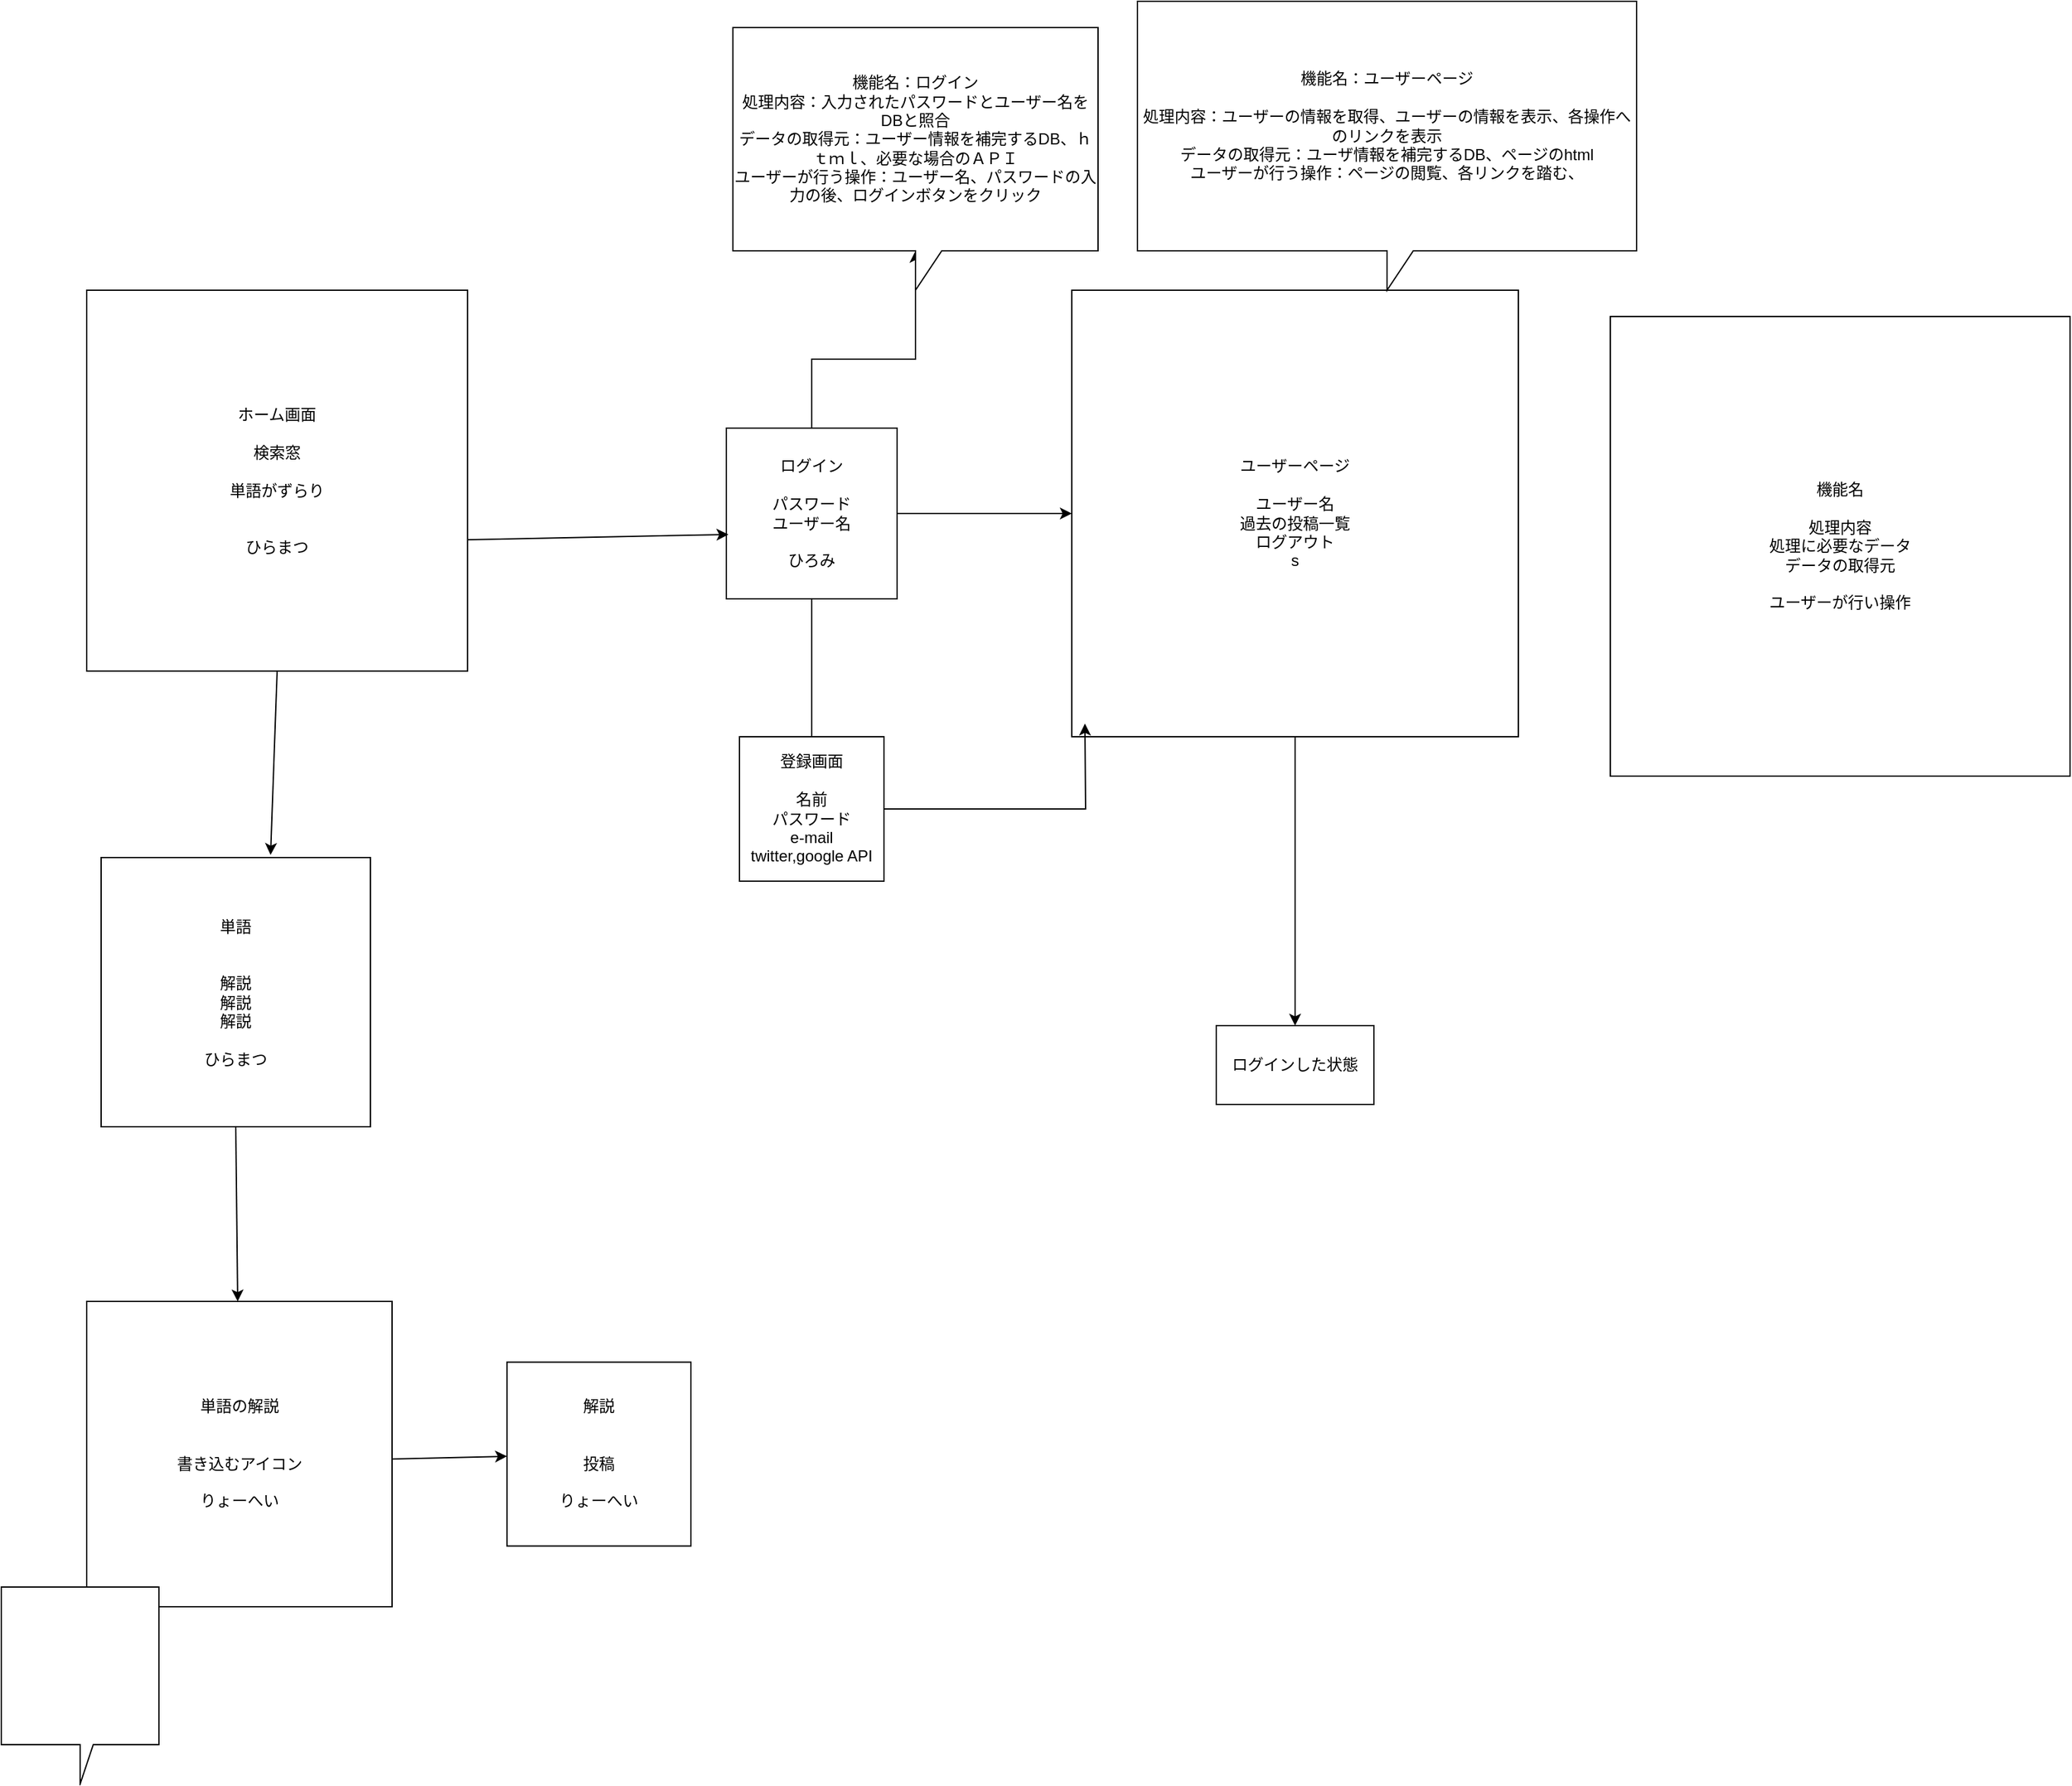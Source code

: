 <mxfile>
    <diagram id="L15tOZfDJ0sB663_3Ugt" name="ページ1">
        <mxGraphModel dx="923" dy="1925" grid="1" gridSize="10" guides="1" tooltips="1" connect="1" arrows="1" fold="1" page="1" pageScale="1" pageWidth="827" pageHeight="1169" math="0" shadow="0">
            <root>
                <mxCell id="0"/>
                <mxCell id="1" parent="0"/>
                <mxCell id="2" value="ホーム画面&lt;br&gt;&lt;br&gt;検索窓&lt;br&gt;&lt;br&gt;単語がずらり&lt;br&gt;&lt;br&gt;&lt;br&gt;ひらまつ" style="whiteSpace=wrap;html=1;aspect=fixed;" parent="1" vertex="1">
                    <mxGeometry x="210" y="50" width="290" height="290" as="geometry"/>
                </mxCell>
                <mxCell id="4" value="" style="endArrow=classic;html=1;exitX=0.5;exitY=1;exitDx=0;exitDy=0;" parent="1" source="2" edge="1">
                    <mxGeometry width="50" height="50" relative="1" as="geometry">
                        <mxPoint x="350" y="410" as="sourcePoint"/>
                        <mxPoint x="350" y="480" as="targetPoint"/>
                    </mxGeometry>
                </mxCell>
                <mxCell id="5" value="単語&lt;br&gt;&lt;br&gt;&lt;br&gt;解説&lt;br&gt;解説&lt;br&gt;解説&lt;br&gt;&lt;br&gt;ひらまつ" style="whiteSpace=wrap;html=1;aspect=fixed;" parent="1" vertex="1">
                    <mxGeometry x="221" y="482" width="205" height="205" as="geometry"/>
                </mxCell>
                <mxCell id="6" value="" style="endArrow=classic;html=1;exitX=0.5;exitY=1;exitDx=0;exitDy=0;" parent="1" source="5" target="7" edge="1">
                    <mxGeometry width="50" height="50" relative="1" as="geometry">
                        <mxPoint x="390" y="860" as="sourcePoint"/>
                        <mxPoint x="323" y="810" as="targetPoint"/>
                    </mxGeometry>
                </mxCell>
                <mxCell id="7" value="単語の解説&lt;br&gt;&lt;br&gt;&lt;br&gt;書き込むアイコン&lt;br&gt;&lt;br&gt;りょーへい" style="whiteSpace=wrap;html=1;aspect=fixed;" parent="1" vertex="1">
                    <mxGeometry x="210" y="820" width="232.5" height="232.5" as="geometry"/>
                </mxCell>
                <mxCell id="8" value="" style="endArrow=classic;html=1;" parent="1" target="9" edge="1">
                    <mxGeometry width="50" height="50" relative="1" as="geometry">
                        <mxPoint x="442.5" y="940" as="sourcePoint"/>
                        <mxPoint x="493" y="940" as="targetPoint"/>
                    </mxGeometry>
                </mxCell>
                <mxCell id="9" value="解説&lt;br&gt;&lt;br&gt;&lt;br&gt;投稿&lt;br&gt;&lt;br&gt;りょーへい" style="whiteSpace=wrap;html=1;aspect=fixed;" parent="1" vertex="1">
                    <mxGeometry x="530" y="866.25" width="140" height="140" as="geometry"/>
                </mxCell>
                <mxCell id="21" value="" style="edgeStyle=orthogonalEdgeStyle;rounded=0;orthogonalLoop=1;jettySize=auto;html=1;" parent="1" source="10" target="20" edge="1">
                    <mxGeometry relative="1" as="geometry"/>
                </mxCell>
                <mxCell id="10" value="ユーザーページ&lt;br&gt;&lt;br&gt;ユーザー名&lt;br&gt;過去の投稿一覧&lt;br&gt;ログアウト&lt;br&gt;s&lt;br&gt;" style="whiteSpace=wrap;html=1;aspect=fixed;" parent="1" vertex="1">
                    <mxGeometry x="960" y="50" width="340" height="340" as="geometry"/>
                </mxCell>
                <mxCell id="14" value="" style="edgeStyle=orthogonalEdgeStyle;rounded=0;orthogonalLoop=1;jettySize=auto;html=1;" parent="1" source="11" edge="1">
                    <mxGeometry relative="1" as="geometry">
                        <mxPoint x="762" y="400" as="targetPoint"/>
                    </mxGeometry>
                </mxCell>
                <mxCell id="19" value="" style="edgeStyle=orthogonalEdgeStyle;rounded=0;orthogonalLoop=1;jettySize=auto;html=1;entryX=0;entryY=0.5;entryDx=0;entryDy=0;" parent="1" source="11" target="10" edge="1">
                    <mxGeometry relative="1" as="geometry">
                        <mxPoint x="912" y="220" as="targetPoint"/>
                    </mxGeometry>
                </mxCell>
                <mxCell id="25" value="" style="edgeStyle=orthogonalEdgeStyle;rounded=0;orthogonalLoop=1;jettySize=auto;html=1;" parent="1" source="11" target="24" edge="1">
                    <mxGeometry relative="1" as="geometry"/>
                </mxCell>
                <mxCell id="11" value="ログイン&lt;br&gt;&lt;br&gt;パスワード&lt;br&gt;ユーザー名&lt;br&gt;&lt;br&gt;ひろみ" style="whiteSpace=wrap;html=1;aspect=fixed;" parent="1" vertex="1">
                    <mxGeometry x="697" y="155" width="130" height="130" as="geometry"/>
                </mxCell>
                <mxCell id="12" value="" style="endArrow=classic;html=1;entryX=0.012;entryY=0.623;entryDx=0;entryDy=0;entryPerimeter=0;" parent="1" target="11" edge="1">
                    <mxGeometry width="50" height="50" relative="1" as="geometry">
                        <mxPoint x="500" y="240" as="sourcePoint"/>
                        <mxPoint x="550" y="190" as="targetPoint"/>
                    </mxGeometry>
                </mxCell>
                <mxCell id="17" value="" style="edgeStyle=orthogonalEdgeStyle;rounded=0;orthogonalLoop=1;jettySize=auto;html=1;" parent="1" source="15" edge="1">
                    <mxGeometry relative="1" as="geometry">
                        <mxPoint x="970" y="380" as="targetPoint"/>
                    </mxGeometry>
                </mxCell>
                <mxCell id="15" value="登録画面&lt;br&gt;&lt;br&gt;名前&lt;br&gt;パスワード&lt;br&gt;e-mail&lt;br&gt;twitter,google API" style="whiteSpace=wrap;html=1;aspect=fixed;" parent="1" vertex="1">
                    <mxGeometry x="707" y="390" width="110" height="110" as="geometry"/>
                </mxCell>
                <mxCell id="20" value="ログインした状態" style="whiteSpace=wrap;html=1;" parent="1" vertex="1">
                    <mxGeometry x="1070" y="610" width="120" height="60" as="geometry"/>
                </mxCell>
                <mxCell id="22" value="機能名&lt;br&gt;&lt;br&gt;処理内容&lt;br&gt;処理に必要なデータ&lt;br&gt;データの取得元&lt;br&gt;&lt;br&gt;ユーザーが行い操作" style="whiteSpace=wrap;html=1;aspect=fixed;" parent="1" vertex="1">
                    <mxGeometry x="1370" y="70" width="350" height="350" as="geometry"/>
                </mxCell>
                <mxCell id="23" value="機能名：ユーザーページ&lt;br&gt;&lt;br&gt;処理内容：ユーザーの情報を取得、ユーザーの情報を表示、各操作へのリンクを表示&lt;br&gt;データの取得元：ユーザ情報を補完するDB、ページのhtml&lt;br&gt;ユーザーが行う操作：ページの閲覧、各リンクを踏む、" style="shape=callout;whiteSpace=wrap;html=1;perimeter=calloutPerimeter;" parent="1" vertex="1">
                    <mxGeometry x="1010" y="-170" width="380" height="220" as="geometry"/>
                </mxCell>
                <mxCell id="24" value="機能名：ログイン&lt;br&gt;処理内容：入力されたパスワードとユーザー名をDBと照合&lt;br&gt;データの取得元：ユーザー情報を補完するDB、ｈｔｍｌ、必要な場合のＡＰＩ&lt;br&gt;ユーザーが行う操作：ユーザー名、パスワードの入力の後、ログインボタンをクリック" style="shape=callout;whiteSpace=wrap;html=1;perimeter=calloutPerimeter;" parent="1" vertex="1">
                    <mxGeometry x="702" y="-150" width="278" height="200" as="geometry"/>
                </mxCell>
                <mxCell id="27" value="" style="shape=callout;whiteSpace=wrap;html=1;perimeter=calloutPerimeter;base=10;direction=east;rotation=0;" vertex="1" parent="1">
                    <mxGeometry x="145" y="1037.5" width="120" height="150" as="geometry"/>
                </mxCell>
            </root>
        </mxGraphModel>
    </diagram>
</mxfile>